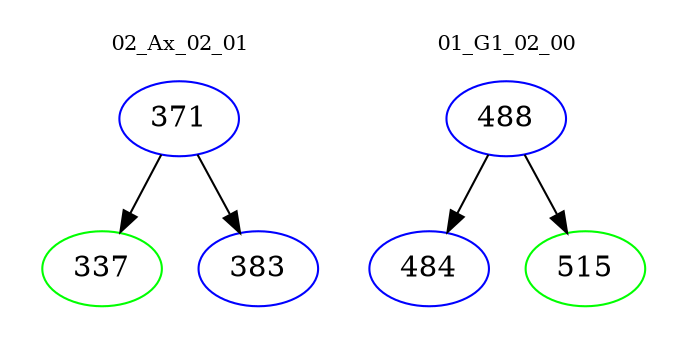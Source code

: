 digraph{
subgraph cluster_0 {
color = white
label = "02_Ax_02_01";
fontsize=10;
T0_371 [label="371", color="blue"]
T0_371 -> T0_337 [color="black"]
T0_337 [label="337", color="green"]
T0_371 -> T0_383 [color="black"]
T0_383 [label="383", color="blue"]
}
subgraph cluster_1 {
color = white
label = "01_G1_02_00";
fontsize=10;
T1_488 [label="488", color="blue"]
T1_488 -> T1_484 [color="black"]
T1_484 [label="484", color="blue"]
T1_488 -> T1_515 [color="black"]
T1_515 [label="515", color="green"]
}
}
